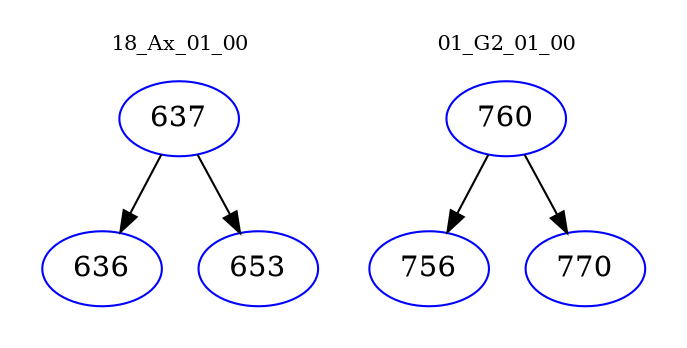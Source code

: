 digraph{
subgraph cluster_0 {
color = white
label = "18_Ax_01_00";
fontsize=10;
T0_637 [label="637", color="blue"]
T0_637 -> T0_636 [color="black"]
T0_636 [label="636", color="blue"]
T0_637 -> T0_653 [color="black"]
T0_653 [label="653", color="blue"]
}
subgraph cluster_1 {
color = white
label = "01_G2_01_00";
fontsize=10;
T1_760 [label="760", color="blue"]
T1_760 -> T1_756 [color="black"]
T1_756 [label="756", color="blue"]
T1_760 -> T1_770 [color="black"]
T1_770 [label="770", color="blue"]
}
}

